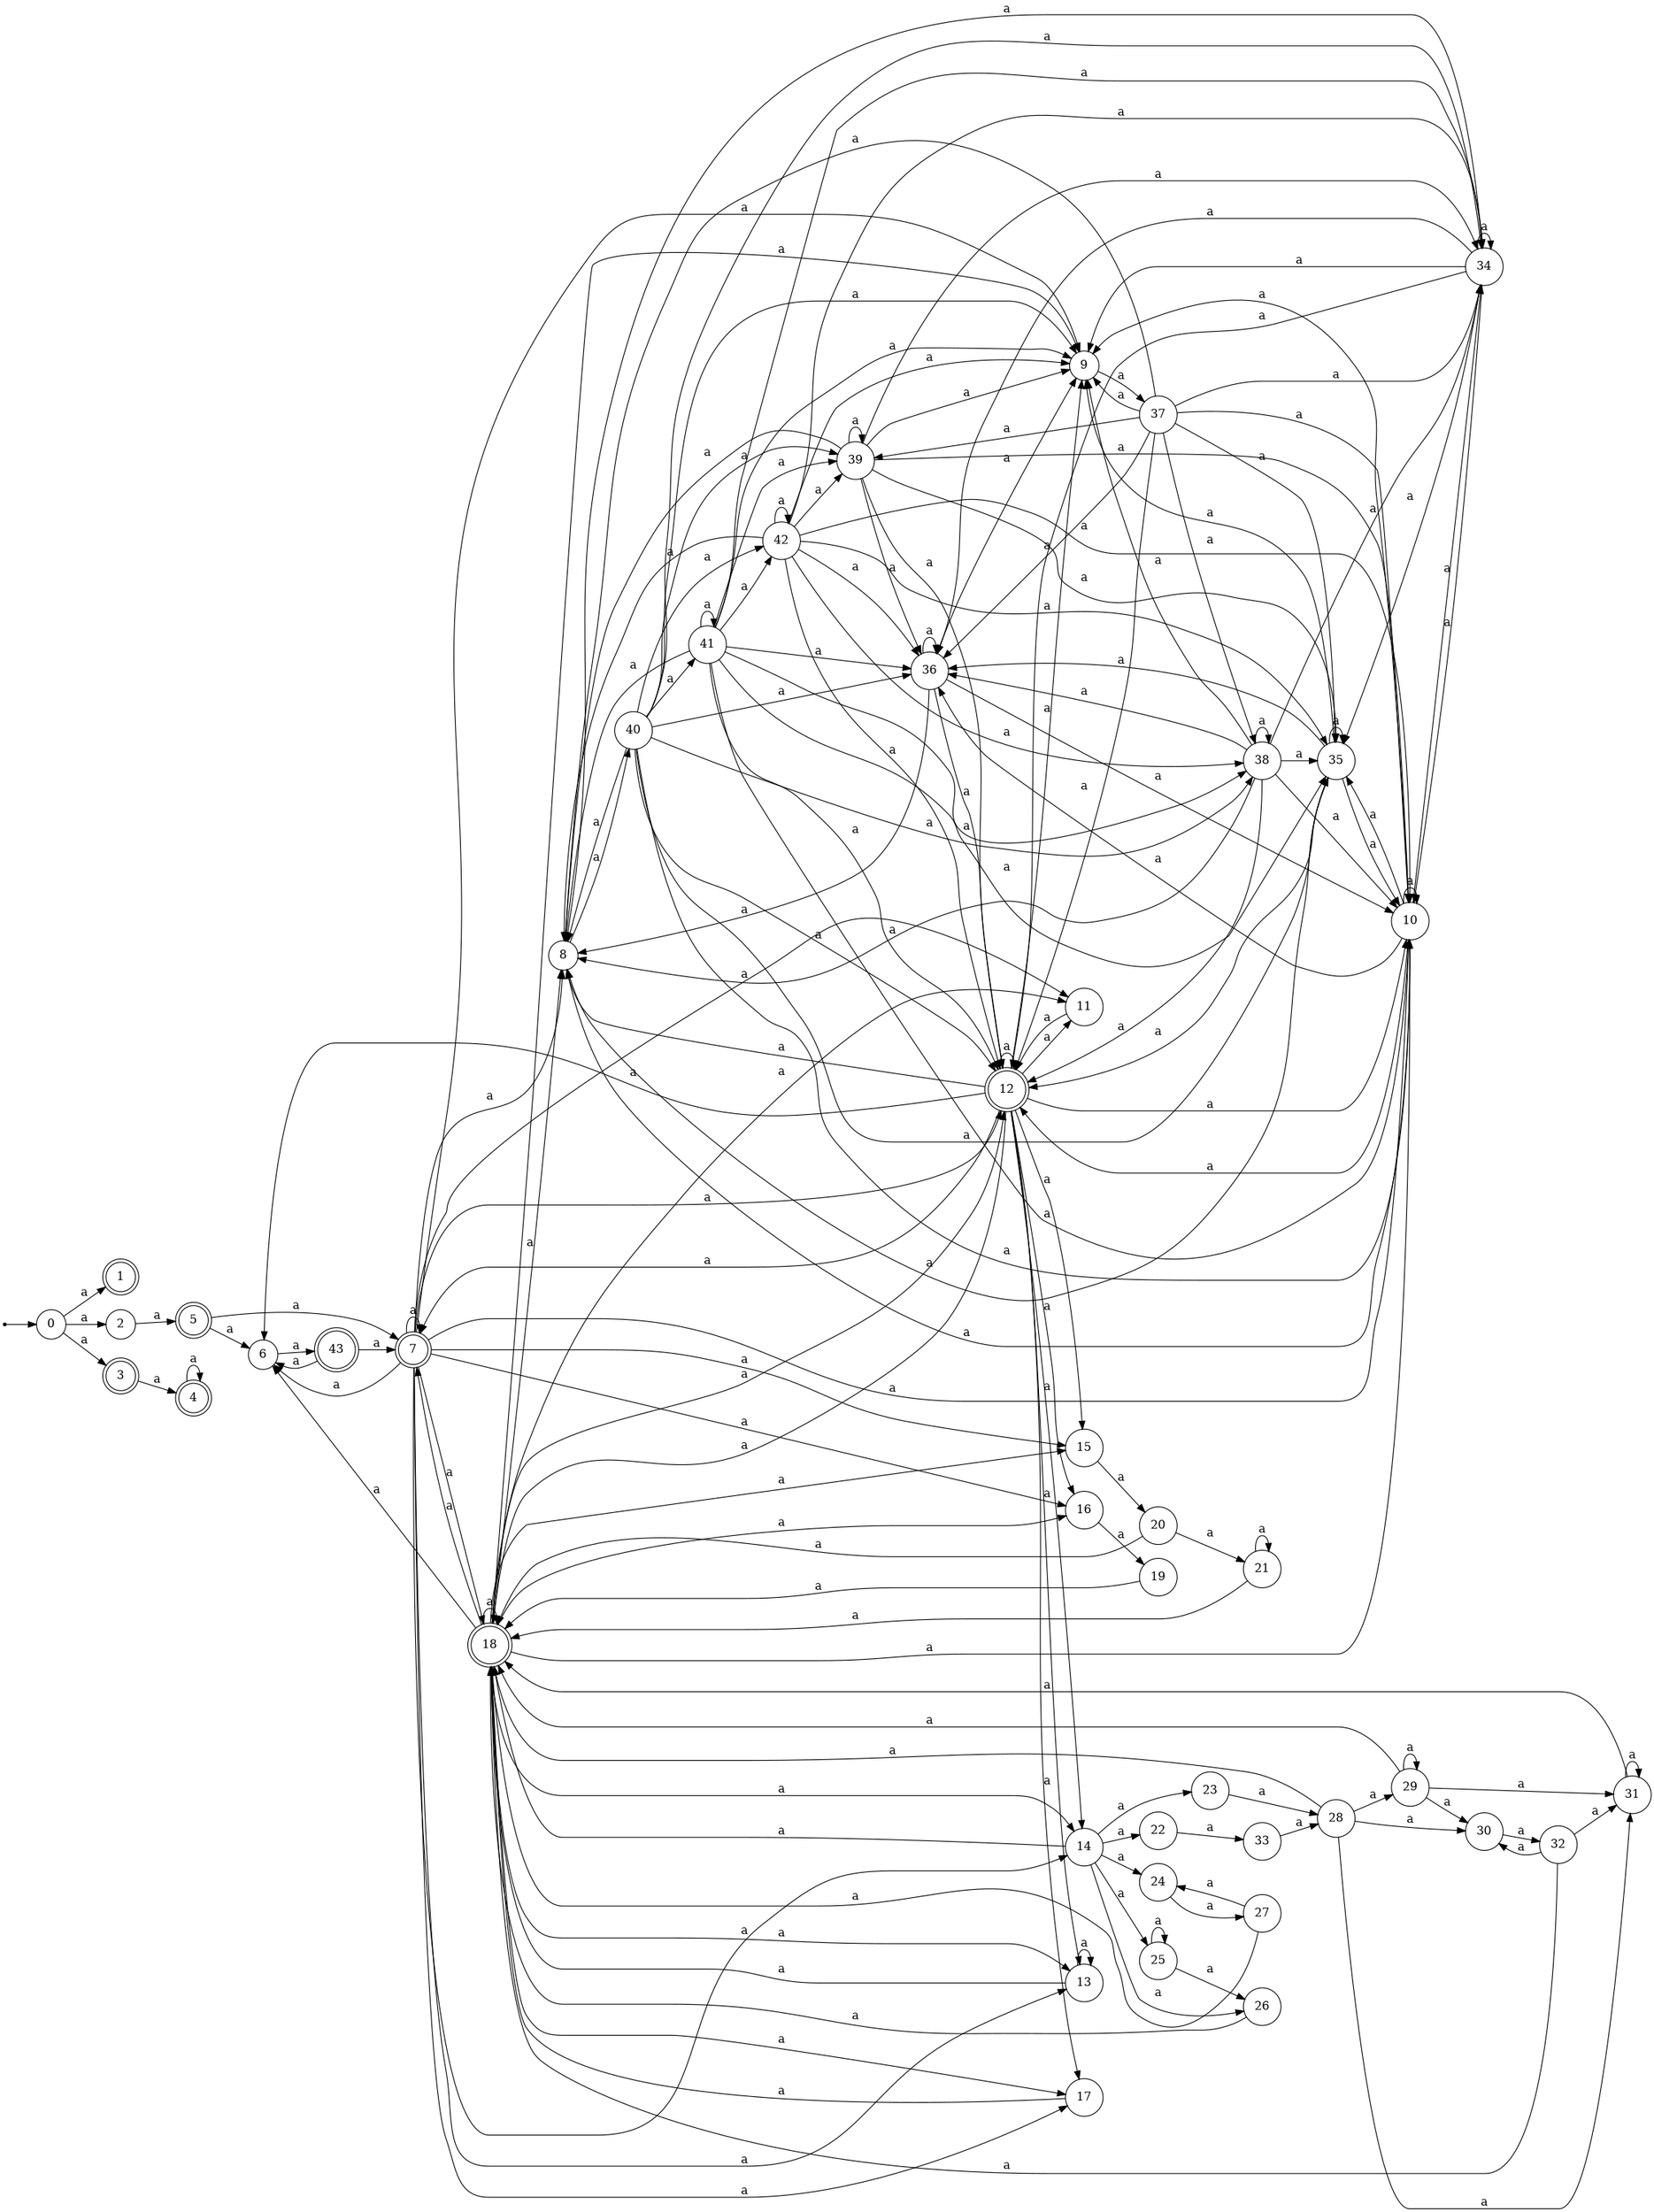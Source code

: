 digraph finite_state_machine {
rankdir=LR;
size="20,20";
node [shape = point]; "dummy0"
node [shape = circle]; "0";
"dummy0" -> "0";
node [shape = doublecircle]; "1";node [shape = circle]; "2";
node [shape = doublecircle]; "3";node [shape = doublecircle]; "4";node [shape = doublecircle]; "5";node [shape = circle]; "6";
node [shape = doublecircle]; "7";node [shape = circle]; "8";
node [shape = circle]; "9";
node [shape = circle]; "10";
node [shape = circle]; "11";
node [shape = doublecircle]; "12";node [shape = circle]; "13";
node [shape = circle]; "14";
node [shape = circle]; "15";
node [shape = circle]; "16";
node [shape = circle]; "17";
node [shape = doublecircle]; "18";node [shape = circle]; "19";
node [shape = circle]; "20";
node [shape = circle]; "21";
node [shape = circle]; "22";
node [shape = circle]; "23";
node [shape = circle]; "24";
node [shape = circle]; "25";
node [shape = circle]; "26";
node [shape = circle]; "27";
node [shape = circle]; "28";
node [shape = circle]; "29";
node [shape = circle]; "30";
node [shape = circle]; "31";
node [shape = circle]; "32";
node [shape = circle]; "33";
node [shape = circle]; "34";
node [shape = circle]; "35";
node [shape = circle]; "36";
node [shape = circle]; "37";
node [shape = circle]; "38";
node [shape = circle]; "39";
node [shape = circle]; "40";
node [shape = circle]; "41";
node [shape = circle]; "42";
node [shape = doublecircle]; "43";"0" -> "1" [label = "a"];
 "0" -> "2" [label = "a"];
 "0" -> "3" [label = "a"];
 "3" -> "4" [label = "a"];
 "4" -> "4" [label = "a"];
 "2" -> "5" [label = "a"];
 "5" -> "6" [label = "a"];
 "5" -> "7" [label = "a"];
 "7" -> "6" [label = "a"];
 "7" -> "7" [label = "a"];
 "7" -> "8" [label = "a"];
 "7" -> "9" [label = "a"];
 "7" -> "10" [label = "a"];
 "7" -> "11" [label = "a"];
 "7" -> "12" [label = "a"];
 "7" -> "13" [label = "a"];
 "7" -> "14" [label = "a"];
 "7" -> "15" [label = "a"];
 "7" -> "16" [label = "a"];
 "7" -> "17" [label = "a"];
 "7" -> "18" [label = "a"];
 "18" -> "6" [label = "a"];
 "18" -> "7" [label = "a"];
 "18" -> "8" [label = "a"];
 "18" -> "9" [label = "a"];
 "18" -> "10" [label = "a"];
 "18" -> "11" [label = "a"];
 "18" -> "12" [label = "a"];
 "18" -> "13" [label = "a"];
 "18" -> "14" [label = "a"];
 "18" -> "15" [label = "a"];
 "18" -> "16" [label = "a"];
 "18" -> "17" [label = "a"];
 "18" -> "18" [label = "a"];
 "17" -> "18" [label = "a"];
 "16" -> "19" [label = "a"];
 "19" -> "18" [label = "a"];
 "15" -> "20" [label = "a"];
 "20" -> "18" [label = "a"];
 "20" -> "21" [label = "a"];
 "21" -> "18" [label = "a"];
 "21" -> "21" [label = "a"];
 "14" -> "18" [label = "a"];
 "14" -> "22" [label = "a"];
 "14" -> "23" [label = "a"];
 "14" -> "24" [label = "a"];
 "14" -> "25" [label = "a"];
 "14" -> "26" [label = "a"];
 "26" -> "18" [label = "a"];
 "25" -> "25" [label = "a"];
 "25" -> "26" [label = "a"];
 "24" -> "27" [label = "a"];
 "27" -> "24" [label = "a"];
 "27" -> "18" [label = "a"];
 "23" -> "28" [label = "a"];
 "28" -> "18" [label = "a"];
 "28" -> "29" [label = "a"];
 "28" -> "30" [label = "a"];
 "28" -> "31" [label = "a"];
 "31" -> "18" [label = "a"];
 "31" -> "31" [label = "a"];
 "30" -> "32" [label = "a"];
 "32" -> "18" [label = "a"];
 "32" -> "30" [label = "a"];
 "32" -> "31" [label = "a"];
 "29" -> "18" [label = "a"];
 "29" -> "29" [label = "a"];
 "29" -> "30" [label = "a"];
 "29" -> "31" [label = "a"];
 "22" -> "33" [label = "a"];
 "33" -> "28" [label = "a"];
 "13" -> "18" [label = "a"];
 "13" -> "13" [label = "a"];
 "12" -> "6" [label = "a"];
 "12" -> "7" [label = "a"];
 "12" -> "8" [label = "a"];
 "12" -> "9" [label = "a"];
 "12" -> "10" [label = "a"];
 "12" -> "11" [label = "a"];
 "12" -> "12" [label = "a"];
 "12" -> "13" [label = "a"];
 "12" -> "14" [label = "a"];
 "12" -> "15" [label = "a"];
 "12" -> "16" [label = "a"];
 "12" -> "17" [label = "a"];
 "12" -> "18" [label = "a"];
 "11" -> "12" [label = "a"];
 "10" -> "34" [label = "a"];
 "10" -> "35" [label = "a"];
 "10" -> "36" [label = "a"];
 "10" -> "8" [label = "a"];
 "10" -> "9" [label = "a"];
 "10" -> "10" [label = "a"];
 "10" -> "12" [label = "a"];
 "36" -> "36" [label = "a"];
 "36" -> "8" [label = "a"];
 "36" -> "9" [label = "a"];
 "36" -> "10" [label = "a"];
 "36" -> "12" [label = "a"];
 "35" -> "35" [label = "a"];
 "35" -> "36" [label = "a"];
 "35" -> "8" [label = "a"];
 "35" -> "9" [label = "a"];
 "35" -> "10" [label = "a"];
 "35" -> "12" [label = "a"];
 "34" -> "34" [label = "a"];
 "34" -> "35" [label = "a"];
 "34" -> "36" [label = "a"];
 "34" -> "8" [label = "a"];
 "34" -> "9" [label = "a"];
 "34" -> "10" [label = "a"];
 "34" -> "12" [label = "a"];
 "9" -> "37" [label = "a"];
 "37" -> "34" [label = "a"];
 "37" -> "35" [label = "a"];
 "37" -> "36" [label = "a"];
 "37" -> "38" [label = "a"];
 "37" -> "39" [label = "a"];
 "37" -> "8" [label = "a"];
 "37" -> "9" [label = "a"];
 "37" -> "10" [label = "a"];
 "37" -> "12" [label = "a"];
 "39" -> "34" [label = "a"];
 "39" -> "35" [label = "a"];
 "39" -> "36" [label = "a"];
 "39" -> "39" [label = "a"];
 "39" -> "8" [label = "a"];
 "39" -> "9" [label = "a"];
 "39" -> "10" [label = "a"];
 "39" -> "12" [label = "a"];
 "38" -> "34" [label = "a"];
 "38" -> "35" [label = "a"];
 "38" -> "36" [label = "a"];
 "38" -> "38" [label = "a"];
 "38" -> "8" [label = "a"];
 "38" -> "9" [label = "a"];
 "38" -> "10" [label = "a"];
 "38" -> "12" [label = "a"];
 "8" -> "40" [label = "a"];
 "40" -> "34" [label = "a"];
 "40" -> "35" [label = "a"];
 "40" -> "36" [label = "a"];
 "40" -> "38" [label = "a"];
 "40" -> "39" [label = "a"];
 "40" -> "8" [label = "a"];
 "40" -> "41" [label = "a"];
 "40" -> "42" [label = "a"];
 "40" -> "9" [label = "a"];
 "40" -> "10" [label = "a"];
 "40" -> "12" [label = "a"];
 "42" -> "34" [label = "a"];
 "42" -> "35" [label = "a"];
 "42" -> "36" [label = "a"];
 "42" -> "38" [label = "a"];
 "42" -> "39" [label = "a"];
 "42" -> "8" [label = "a"];
 "42" -> "9" [label = "a"];
 "42" -> "42" [label = "a"];
 "42" -> "10" [label = "a"];
 "42" -> "12" [label = "a"];
 "41" -> "34" [label = "a"];
 "41" -> "35" [label = "a"];
 "41" -> "36" [label = "a"];
 "41" -> "38" [label = "a"];
 "41" -> "39" [label = "a"];
 "41" -> "8" [label = "a"];
 "41" -> "41" [label = "a"];
 "41" -> "42" [label = "a"];
 "41" -> "9" [label = "a"];
 "41" -> "10" [label = "a"];
 "41" -> "12" [label = "a"];
 "6" -> "43" [label = "a"];
 "43" -> "6" [label = "a"];
 "43" -> "7" [label = "a"];
 }
